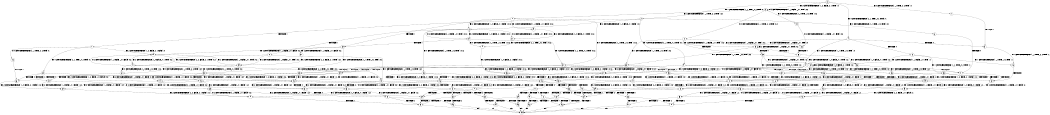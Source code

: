 digraph BCG {
size = "7, 10.5";
center = TRUE;
node [shape = circle];
0 [peripheries = 2];
0 -> 1 [label = "EX !0 !ATOMIC_EXCH_BRANCH (2, +1, TRUE, +0, 2, TRUE) !:0:"];
0 -> 2 [label = "EX !1 !ATOMIC_EXCH_BRANCH (1, +1, TRUE, +0, 2, TRUE) !:0:"];
0 -> 3 [label = "EX !2 !ATOMIC_EXCH_BRANCH (1, +0, FALSE, +0, 1, TRUE) !:0:"];
0 -> 4 [label = "EX !0 !ATOMIC_EXCH_BRANCH (2, +1, TRUE, +0, 2, TRUE) !:0:"];
1 -> 5 [label = "TERMINATE !0"];
2 -> 6 [label = "EX !0 !ATOMIC_EXCH_BRANCH (2, +1, TRUE, +0, 2, TRUE) !:0:1:"];
2 -> 7 [label = "TERMINATE !1"];
2 -> 8 [label = "EX !2 !ATOMIC_EXCH_BRANCH (1, +0, FALSE, +0, 1, FALSE) !:0:1:"];
2 -> 9 [label = "EX !0 !ATOMIC_EXCH_BRANCH (2, +1, TRUE, +0, 2, TRUE) !:0:1:"];
3 -> 10 [label = "EX !0 !ATOMIC_EXCH_BRANCH (2, +1, TRUE, +0, 2, TRUE) !:0:2:"];
3 -> 11 [label = "EX !1 !ATOMIC_EXCH_BRANCH (1, +1, TRUE, +0, 2, TRUE) !:0:2:"];
3 -> 12 [label = "EX !0 !ATOMIC_EXCH_BRANCH (2, +1, TRUE, +0, 2, TRUE) !:0:2:"];
3 -> 3 [label = "EX !2 !ATOMIC_EXCH_BRANCH (1, +0, FALSE, +0, 1, TRUE) !:0:2:"];
4 -> 5 [label = "TERMINATE !0"];
4 -> 13 [label = "TERMINATE !0"];
4 -> 14 [label = "EX !1 !ATOMIC_EXCH_BRANCH (1, +1, TRUE, +0, 2, TRUE) !:0:"];
4 -> 15 [label = "EX !2 !ATOMIC_EXCH_BRANCH (1, +0, FALSE, +0, 1, TRUE) !:0:"];
5 -> 16 [label = "EX !1 !ATOMIC_EXCH_BRANCH (1, +1, TRUE, +0, 2, TRUE) !:1:"];
6 -> 17 [label = "TERMINATE !0"];
7 -> 18 [label = "EX !0 !ATOMIC_EXCH_BRANCH (2, +1, TRUE, +0, 2, TRUE) !:0:"];
7 -> 19 [label = "EX !2 !ATOMIC_EXCH_BRANCH (1, +0, FALSE, +0, 1, FALSE) !:0:"];
7 -> 20 [label = "EX !0 !ATOMIC_EXCH_BRANCH (2, +1, TRUE, +0, 2, TRUE) !:0:"];
8 -> 21 [label = "EX !2 !ATOMIC_EXCH_BRANCH (2, +0, FALSE, +0, 1, TRUE) !:0:1:2:"];
8 -> 22 [label = "TERMINATE !1"];
8 -> 23 [label = "EX !0 !ATOMIC_EXCH_BRANCH (2, +1, TRUE, +0, 2, TRUE) !:0:1:2:"];
8 -> 24 [label = "EX !2 !ATOMIC_EXCH_BRANCH (2, +0, FALSE, +0, 1, TRUE) !:0:1:2:"];
9 -> 17 [label = "TERMINATE !0"];
9 -> 25 [label = "TERMINATE !1"];
9 -> 26 [label = "TERMINATE !0"];
9 -> 27 [label = "EX !2 !ATOMIC_EXCH_BRANCH (1, +0, FALSE, +0, 1, FALSE) !:0:1:"];
10 -> 28 [label = "EX !2 !ATOMIC_EXCH_BRANCH (1, +0, FALSE, +0, 1, TRUE) !:0:2:"];
11 -> 29 [label = "EX !2 !ATOMIC_EXCH_BRANCH (1, +0, FALSE, +0, 1, FALSE) !:0:1:2:"];
11 -> 30 [label = "TERMINATE !1"];
11 -> 31 [label = "EX !0 !ATOMIC_EXCH_BRANCH (2, +1, TRUE, +0, 2, TRUE) !:0:1:2:"];
11 -> 8 [label = "EX !2 !ATOMIC_EXCH_BRANCH (1, +0, FALSE, +0, 1, FALSE) !:0:1:2:"];
12 -> 28 [label = "EX !2 !ATOMIC_EXCH_BRANCH (1, +0, FALSE, +0, 1, TRUE) !:0:2:"];
12 -> 32 [label = "TERMINATE !0"];
12 -> 33 [label = "EX !1 !ATOMIC_EXCH_BRANCH (1, +1, TRUE, +0, 2, TRUE) !:0:2:"];
12 -> 15 [label = "EX !2 !ATOMIC_EXCH_BRANCH (1, +0, FALSE, +0, 1, TRUE) !:0:2:"];
13 -> 16 [label = "EX !1 !ATOMIC_EXCH_BRANCH (1, +1, TRUE, +0, 2, TRUE) !:1:"];
13 -> 34 [label = "EX !2 !ATOMIC_EXCH_BRANCH (1, +0, FALSE, +0, 1, TRUE) !:1:"];
13 -> 35 [label = "EX !1 !ATOMIC_EXCH_BRANCH (1, +1, TRUE, +0, 2, TRUE) !:1:"];
14 -> 17 [label = "TERMINATE !0"];
14 -> 25 [label = "TERMINATE !1"];
14 -> 26 [label = "TERMINATE !0"];
14 -> 27 [label = "EX !2 !ATOMIC_EXCH_BRANCH (1, +0, FALSE, +0, 1, FALSE) !:0:1:"];
15 -> 36 [label = "TERMINATE !0"];
15 -> 32 [label = "TERMINATE !0"];
15 -> 33 [label = "EX !1 !ATOMIC_EXCH_BRANCH (1, +1, TRUE, +0, 2, TRUE) !:0:2:"];
15 -> 15 [label = "EX !2 !ATOMIC_EXCH_BRANCH (1, +0, FALSE, +0, 1, TRUE) !:0:2:"];
16 -> 37 [label = "TERMINATE !1"];
17 -> 37 [label = "TERMINATE !1"];
18 -> 38 [label = "TERMINATE !0"];
19 -> 39 [label = "EX !2 !ATOMIC_EXCH_BRANCH (2, +0, FALSE, +0, 1, TRUE) !:0:2:"];
19 -> 40 [label = "EX !0 !ATOMIC_EXCH_BRANCH (2, +1, TRUE, +0, 2, TRUE) !:0:2:"];
19 -> 41 [label = "EX !2 !ATOMIC_EXCH_BRANCH (2, +0, FALSE, +0, 1, TRUE) !:0:2:"];
20 -> 38 [label = "TERMINATE !0"];
20 -> 42 [label = "TERMINATE !0"];
20 -> 43 [label = "EX !2 !ATOMIC_EXCH_BRANCH (1, +0, FALSE, +0, 1, FALSE) !:0:"];
21 -> 44 [label = "EX !0 !ATOMIC_EXCH_BRANCH (2, +1, TRUE, +0, 2, TRUE) !:0:1:2:"];
22 -> 39 [label = "EX !2 !ATOMIC_EXCH_BRANCH (2, +0, FALSE, +0, 1, TRUE) !:0:2:"];
22 -> 40 [label = "EX !0 !ATOMIC_EXCH_BRANCH (2, +1, TRUE, +0, 2, TRUE) !:0:2:"];
22 -> 41 [label = "EX !2 !ATOMIC_EXCH_BRANCH (2, +0, FALSE, +0, 1, TRUE) !:0:2:"];
23 -> 45 [label = "EX !2 !ATOMIC_EXCH_BRANCH (2, +0, FALSE, +0, 1, FALSE) !:0:1:2:"];
23 -> 46 [label = "TERMINATE !1"];
23 -> 47 [label = "TERMINATE !0"];
23 -> 48 [label = "EX !2 !ATOMIC_EXCH_BRANCH (2, +0, FALSE, +0, 1, FALSE) !:0:1:2:"];
24 -> 44 [label = "EX !0 !ATOMIC_EXCH_BRANCH (2, +1, TRUE, +0, 2, TRUE) !:0:1:2:"];
24 -> 30 [label = "TERMINATE !1"];
24 -> 31 [label = "EX !0 !ATOMIC_EXCH_BRANCH (2, +1, TRUE, +0, 2, TRUE) !:0:1:2:"];
24 -> 8 [label = "EX !2 !ATOMIC_EXCH_BRANCH (1, +0, FALSE, +0, 1, FALSE) !:0:1:2:"];
25 -> 38 [label = "TERMINATE !0"];
25 -> 42 [label = "TERMINATE !0"];
25 -> 43 [label = "EX !2 !ATOMIC_EXCH_BRANCH (1, +0, FALSE, +0, 1, FALSE) !:0:"];
26 -> 37 [label = "TERMINATE !1"];
26 -> 49 [label = "TERMINATE !1"];
26 -> 50 [label = "EX !2 !ATOMIC_EXCH_BRANCH (1, +0, FALSE, +0, 1, FALSE) !:1:"];
27 -> 45 [label = "EX !2 !ATOMIC_EXCH_BRANCH (2, +0, FALSE, +0, 1, FALSE) !:0:1:2:"];
27 -> 46 [label = "TERMINATE !1"];
27 -> 47 [label = "TERMINATE !0"];
27 -> 48 [label = "EX !2 !ATOMIC_EXCH_BRANCH (2, +0, FALSE, +0, 1, FALSE) !:0:1:2:"];
28 -> 36 [label = "TERMINATE !0"];
29 -> 21 [label = "EX !2 !ATOMIC_EXCH_BRANCH (2, +0, FALSE, +0, 1, TRUE) !:0:1:2:"];
30 -> 51 [label = "EX !2 !ATOMIC_EXCH_BRANCH (1, +0, FALSE, +0, 1, FALSE) !:0:2:"];
30 -> 52 [label = "EX !0 !ATOMIC_EXCH_BRANCH (2, +1, TRUE, +0, 2, TRUE) !:0:2:"];
30 -> 19 [label = "EX !2 !ATOMIC_EXCH_BRANCH (1, +0, FALSE, +0, 1, FALSE) !:0:2:"];
31 -> 53 [label = "EX !2 !ATOMIC_EXCH_BRANCH (1, +0, FALSE, +0, 1, FALSE) !:0:1:2:"];
31 -> 54 [label = "TERMINATE !1"];
31 -> 55 [label = "TERMINATE !0"];
31 -> 27 [label = "EX !2 !ATOMIC_EXCH_BRANCH (1, +0, FALSE, +0, 1, FALSE) !:0:1:2:"];
32 -> 56 [label = "EX !2 !ATOMIC_EXCH_BRANCH (1, +0, FALSE, +0, 1, TRUE) !:1:2:"];
32 -> 57 [label = "EX !1 !ATOMIC_EXCH_BRANCH (1, +1, TRUE, +0, 2, TRUE) !:1:2:"];
32 -> 34 [label = "EX !2 !ATOMIC_EXCH_BRANCH (1, +0, FALSE, +0, 1, TRUE) !:1:2:"];
33 -> 53 [label = "EX !2 !ATOMIC_EXCH_BRANCH (1, +0, FALSE, +0, 1, FALSE) !:0:1:2:"];
33 -> 54 [label = "TERMINATE !1"];
33 -> 55 [label = "TERMINATE !0"];
33 -> 27 [label = "EX !2 !ATOMIC_EXCH_BRANCH (1, +0, FALSE, +0, 1, FALSE) !:0:1:2:"];
34 -> 58 [label = "EX !1 !ATOMIC_EXCH_BRANCH (1, +1, TRUE, +0, 2, TRUE) !:1:2:"];
34 -> 57 [label = "EX !1 !ATOMIC_EXCH_BRANCH (1, +1, TRUE, +0, 2, TRUE) !:1:2:"];
34 -> 34 [label = "EX !2 !ATOMIC_EXCH_BRANCH (1, +0, FALSE, +0, 1, TRUE) !:1:2:"];
35 -> 37 [label = "TERMINATE !1"];
35 -> 49 [label = "TERMINATE !1"];
35 -> 50 [label = "EX !2 !ATOMIC_EXCH_BRANCH (1, +0, FALSE, +0, 1, FALSE) !:1:"];
36 -> 56 [label = "EX !2 !ATOMIC_EXCH_BRANCH (1, +0, FALSE, +0, 1, TRUE) !:1:2:"];
37 -> 59 [label = "EX !2 !ATOMIC_EXCH_BRANCH (1, +0, FALSE, +0, 1, FALSE) !:2:"];
38 -> 60 [label = "EX !2 !ATOMIC_EXCH_BRANCH (1, +0, FALSE, +0, 1, FALSE) !:1:2:"];
39 -> 61 [label = "EX !0 !ATOMIC_EXCH_BRANCH (2, +1, TRUE, +0, 2, TRUE) !:0:2:"];
40 -> 62 [label = "EX !2 !ATOMIC_EXCH_BRANCH (2, +0, FALSE, +0, 1, FALSE) !:0:2:"];
40 -> 63 [label = "TERMINATE !0"];
40 -> 64 [label = "EX !2 !ATOMIC_EXCH_BRANCH (2, +0, FALSE, +0, 1, FALSE) !:0:2:"];
41 -> 61 [label = "EX !0 !ATOMIC_EXCH_BRANCH (2, +1, TRUE, +0, 2, TRUE) !:0:2:"];
41 -> 52 [label = "EX !0 !ATOMIC_EXCH_BRANCH (2, +1, TRUE, +0, 2, TRUE) !:0:2:"];
41 -> 19 [label = "EX !2 !ATOMIC_EXCH_BRANCH (1, +0, FALSE, +0, 1, FALSE) !:0:2:"];
42 -> 60 [label = "EX !2 !ATOMIC_EXCH_BRANCH (1, +0, FALSE, +0, 1, FALSE) !:1:2:"];
42 -> 65 [label = "EX !2 !ATOMIC_EXCH_BRANCH (1, +0, FALSE, +0, 1, FALSE) !:1:2:"];
43 -> 62 [label = "EX !2 !ATOMIC_EXCH_BRANCH (2, +0, FALSE, +0, 1, FALSE) !:0:2:"];
43 -> 63 [label = "TERMINATE !0"];
43 -> 64 [label = "EX !2 !ATOMIC_EXCH_BRANCH (2, +0, FALSE, +0, 1, FALSE) !:0:2:"];
44 -> 53 [label = "EX !2 !ATOMIC_EXCH_BRANCH (1, +0, FALSE, +0, 1, FALSE) !:0:1:2:"];
45 -> 66 [label = "TERMINATE !0"];
46 -> 62 [label = "EX !2 !ATOMIC_EXCH_BRANCH (2, +0, FALSE, +0, 1, FALSE) !:0:2:"];
46 -> 63 [label = "TERMINATE !0"];
46 -> 64 [label = "EX !2 !ATOMIC_EXCH_BRANCH (2, +0, FALSE, +0, 1, FALSE) !:0:2:"];
47 -> 67 [label = "EX !2 !ATOMIC_EXCH_BRANCH (2, +0, FALSE, +0, 1, FALSE) !:1:2:"];
47 -> 68 [label = "TERMINATE !1"];
47 -> 69 [label = "EX !2 !ATOMIC_EXCH_BRANCH (2, +0, FALSE, +0, 1, FALSE) !:1:2:"];
48 -> 66 [label = "TERMINATE !0"];
48 -> 70 [label = "TERMINATE !1"];
48 -> 71 [label = "TERMINATE !2"];
48 -> 72 [label = "TERMINATE !0"];
49 -> 59 [label = "EX !2 !ATOMIC_EXCH_BRANCH (1, +0, FALSE, +0, 1, FALSE) !:2:"];
49 -> 73 [label = "EX !2 !ATOMIC_EXCH_BRANCH (1, +0, FALSE, +0, 1, FALSE) !:2:"];
50 -> 67 [label = "EX !2 !ATOMIC_EXCH_BRANCH (2, +0, FALSE, +0, 1, FALSE) !:1:2:"];
50 -> 68 [label = "TERMINATE !1"];
50 -> 69 [label = "EX !2 !ATOMIC_EXCH_BRANCH (2, +0, FALSE, +0, 1, FALSE) !:1:2:"];
51 -> 39 [label = "EX !2 !ATOMIC_EXCH_BRANCH (2, +0, FALSE, +0, 1, TRUE) !:0:2:"];
52 -> 74 [label = "EX !2 !ATOMIC_EXCH_BRANCH (1, +0, FALSE, +0, 1, FALSE) !:0:2:"];
52 -> 75 [label = "TERMINATE !0"];
52 -> 43 [label = "EX !2 !ATOMIC_EXCH_BRANCH (1, +0, FALSE, +0, 1, FALSE) !:0:2:"];
53 -> 45 [label = "EX !2 !ATOMIC_EXCH_BRANCH (2, +0, FALSE, +0, 1, FALSE) !:0:1:2:"];
54 -> 74 [label = "EX !2 !ATOMIC_EXCH_BRANCH (1, +0, FALSE, +0, 1, FALSE) !:0:2:"];
54 -> 75 [label = "TERMINATE !0"];
54 -> 43 [label = "EX !2 !ATOMIC_EXCH_BRANCH (1, +0, FALSE, +0, 1, FALSE) !:0:2:"];
55 -> 76 [label = "EX !2 !ATOMIC_EXCH_BRANCH (1, +0, FALSE, +0, 1, FALSE) !:1:2:"];
55 -> 77 [label = "TERMINATE !1"];
55 -> 50 [label = "EX !2 !ATOMIC_EXCH_BRANCH (1, +0, FALSE, +0, 1, FALSE) !:1:2:"];
56 -> 58 [label = "EX !1 !ATOMIC_EXCH_BRANCH (1, +1, TRUE, +0, 2, TRUE) !:1:2:"];
57 -> 76 [label = "EX !2 !ATOMIC_EXCH_BRANCH (1, +0, FALSE, +0, 1, FALSE) !:1:2:"];
57 -> 77 [label = "TERMINATE !1"];
57 -> 50 [label = "EX !2 !ATOMIC_EXCH_BRANCH (1, +0, FALSE, +0, 1, FALSE) !:1:2:"];
58 -> 76 [label = "EX !2 !ATOMIC_EXCH_BRANCH (1, +0, FALSE, +0, 1, FALSE) !:1:2:"];
59 -> 78 [label = "EX !2 !ATOMIC_EXCH_BRANCH (2, +0, FALSE, +0, 1, FALSE) !:2:"];
60 -> 79 [label = "EX !2 !ATOMIC_EXCH_BRANCH (2, +0, FALSE, +0, 1, FALSE) !:1:2:"];
61 -> 74 [label = "EX !2 !ATOMIC_EXCH_BRANCH (1, +0, FALSE, +0, 1, FALSE) !:0:2:"];
62 -> 80 [label = "TERMINATE !0"];
63 -> 79 [label = "EX !2 !ATOMIC_EXCH_BRANCH (2, +0, FALSE, +0, 1, FALSE) !:1:2:"];
63 -> 81 [label = "EX !2 !ATOMIC_EXCH_BRANCH (2, +0, FALSE, +0, 1, FALSE) !:1:2:"];
64 -> 80 [label = "TERMINATE !0"];
64 -> 82 [label = "TERMINATE !2"];
64 -> 83 [label = "TERMINATE !0"];
65 -> 79 [label = "EX !2 !ATOMIC_EXCH_BRANCH (2, +0, FALSE, +0, 1, FALSE) !:1:2:"];
65 -> 81 [label = "EX !2 !ATOMIC_EXCH_BRANCH (2, +0, FALSE, +0, 1, FALSE) !:1:2:"];
66 -> 84 [label = "TERMINATE !2"];
67 -> 84 [label = "TERMINATE !2"];
68 -> 78 [label = "EX !2 !ATOMIC_EXCH_BRANCH (2, +0, FALSE, +0, 1, FALSE) !:2:"];
68 -> 85 [label = "EX !2 !ATOMIC_EXCH_BRANCH (2, +0, FALSE, +0, 1, FALSE) !:2:"];
69 -> 84 [label = "TERMINATE !2"];
69 -> 86 [label = "TERMINATE !1"];
69 -> 87 [label = "TERMINATE !2"];
70 -> 80 [label = "TERMINATE !0"];
70 -> 82 [label = "TERMINATE !2"];
70 -> 83 [label = "TERMINATE !0"];
71 -> 88 [label = "TERMINATE !0"];
71 -> 89 [label = "TERMINATE !1"];
71 -> 90 [label = "TERMINATE !0"];
72 -> 84 [label = "TERMINATE !2"];
72 -> 86 [label = "TERMINATE !1"];
72 -> 87 [label = "TERMINATE !2"];
73 -> 78 [label = "EX !2 !ATOMIC_EXCH_BRANCH (2, +0, FALSE, +0, 1, FALSE) !:2:"];
73 -> 85 [label = "EX !2 !ATOMIC_EXCH_BRANCH (2, +0, FALSE, +0, 1, FALSE) !:2:"];
74 -> 62 [label = "EX !2 !ATOMIC_EXCH_BRANCH (2, +0, FALSE, +0, 1, FALSE) !:0:2:"];
75 -> 60 [label = "EX !2 !ATOMIC_EXCH_BRANCH (1, +0, FALSE, +0, 1, FALSE) !:1:2:"];
75 -> 65 [label = "EX !2 !ATOMIC_EXCH_BRANCH (1, +0, FALSE, +0, 1, FALSE) !:1:2:"];
76 -> 67 [label = "EX !2 !ATOMIC_EXCH_BRANCH (2, +0, FALSE, +0, 1, FALSE) !:1:2:"];
77 -> 59 [label = "EX !2 !ATOMIC_EXCH_BRANCH (1, +0, FALSE, +0, 1, FALSE) !:2:"];
77 -> 73 [label = "EX !2 !ATOMIC_EXCH_BRANCH (1, +0, FALSE, +0, 1, FALSE) !:2:"];
78 -> 91 [label = "TERMINATE !2"];
79 -> 92 [label = "TERMINATE !2"];
80 -> 92 [label = "TERMINATE !2"];
81 -> 92 [label = "TERMINATE !2"];
81 -> 93 [label = "TERMINATE !2"];
82 -> 94 [label = "TERMINATE !0"];
82 -> 95 [label = "TERMINATE !0"];
83 -> 92 [label = "TERMINATE !2"];
83 -> 93 [label = "TERMINATE !2"];
84 -> 96 [label = "TERMINATE !1"];
85 -> 91 [label = "TERMINATE !2"];
85 -> 97 [label = "TERMINATE !2"];
86 -> 91 [label = "TERMINATE !2"];
86 -> 97 [label = "TERMINATE !2"];
87 -> 96 [label = "TERMINATE !1"];
87 -> 98 [label = "TERMINATE !1"];
88 -> 96 [label = "TERMINATE !1"];
89 -> 94 [label = "TERMINATE !0"];
89 -> 95 [label = "TERMINATE !0"];
90 -> 96 [label = "TERMINATE !1"];
90 -> 98 [label = "TERMINATE !1"];
91 -> 99 [label = "exit"];
92 -> 99 [label = "exit"];
93 -> 99 [label = "exit"];
94 -> 99 [label = "exit"];
95 -> 99 [label = "exit"];
96 -> 99 [label = "exit"];
97 -> 99 [label = "exit"];
98 -> 99 [label = "exit"];
}

